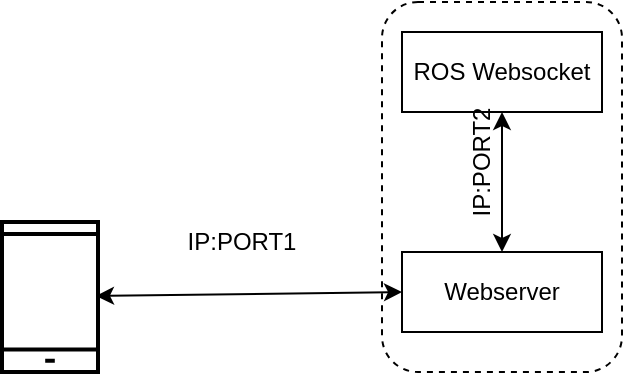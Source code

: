 <mxfile version="21.5.2" type="github">
  <diagram name="Page-1" id="uZXzhW1txjPgnwUSdVdT">
    <mxGraphModel dx="1434" dy="774" grid="1" gridSize="10" guides="1" tooltips="1" connect="1" arrows="1" fold="1" page="1" pageScale="1" pageWidth="827" pageHeight="1169" math="0" shadow="0">
      <root>
        <mxCell id="0" />
        <mxCell id="1" parent="0" />
        <mxCell id="9lWvFOYwPeDm9Kd6Usdu-2" value="" style="rounded=1;whiteSpace=wrap;html=1;strokeColor=default;fontFamily=Helvetica;fontSize=12;fontColor=default;fillColor=none;dashed=1;" vertex="1" parent="1">
          <mxGeometry x="360" y="135" width="120" height="185" as="geometry" />
        </mxCell>
        <mxCell id="9lWvFOYwPeDm9Kd6Usdu-4" value="" style="endArrow=classic;startArrow=classic;html=1;rounded=0;fontFamily=Helvetica;fontSize=12;fontColor=default;exitX=0.979;exitY=0.493;exitDx=0;exitDy=0;entryX=0;entryY=0.5;entryDx=0;entryDy=0;exitPerimeter=0;" edge="1" parent="1" source="9lWvFOYwPeDm9Kd6Usdu-6" target="9lWvFOYwPeDm9Kd6Usdu-10">
          <mxGeometry width="50" height="50" relative="1" as="geometry">
            <mxPoint x="218" y="267.95" as="sourcePoint" />
            <mxPoint x="357.04" y="267.0" as="targetPoint" />
          </mxGeometry>
        </mxCell>
        <mxCell id="9lWvFOYwPeDm9Kd6Usdu-5" value="ROS Websocket" style="rounded=0;whiteSpace=wrap;html=1;strokeColor=default;fontFamily=Helvetica;fontSize=12;fontColor=default;fillColor=none;" vertex="1" parent="1">
          <mxGeometry x="370" y="150" width="100" height="40" as="geometry" />
        </mxCell>
        <mxCell id="9lWvFOYwPeDm9Kd6Usdu-6" value="" style="html=1;verticalLabelPosition=bottom;align=center;labelBackgroundColor=#ffffff;verticalAlign=middle;strokeWidth=2;shadow=0;shape=mxgraph.ios7.icons.smartphone;rounded=1;fontFamily=Helvetica;fontSize=12;fillColor=none;strokeColor=default;" vertex="1" parent="1">
          <mxGeometry x="170" y="245" width="48" height="75" as="geometry" />
        </mxCell>
        <mxCell id="9lWvFOYwPeDm9Kd6Usdu-7" value="IP:PORT1" style="text;html=1;strokeColor=none;fillColor=none;align=center;verticalAlign=middle;whiteSpace=wrap;rounded=0;fontSize=12;fontFamily=Helvetica;fontColor=default;" vertex="1" parent="1">
          <mxGeometry x="260" y="240" width="60" height="30" as="geometry" />
        </mxCell>
        <mxCell id="9lWvFOYwPeDm9Kd6Usdu-9" value="IP:PORT2" style="text;html=1;strokeColor=none;fillColor=none;align=center;verticalAlign=middle;whiteSpace=wrap;rounded=0;fontSize=12;fontFamily=Helvetica;fontColor=default;rotation=-90;" vertex="1" parent="1">
          <mxGeometry x="380" y="200" width="60" height="30" as="geometry" />
        </mxCell>
        <mxCell id="9lWvFOYwPeDm9Kd6Usdu-10" value="Webserver" style="rounded=0;whiteSpace=wrap;html=1;strokeColor=default;fontFamily=Helvetica;fontSize=12;fontColor=default;fillColor=none;" vertex="1" parent="1">
          <mxGeometry x="370" y="260" width="100" height="40" as="geometry" />
        </mxCell>
        <mxCell id="9lWvFOYwPeDm9Kd6Usdu-11" value="" style="endArrow=classic;startArrow=classic;html=1;rounded=0;fontFamily=Helvetica;fontSize=12;fontColor=default;entryX=0.5;entryY=1;entryDx=0;entryDy=0;exitX=0.5;exitY=0;exitDx=0;exitDy=0;" edge="1" parent="1" source="9lWvFOYwPeDm9Kd6Usdu-10" target="9lWvFOYwPeDm9Kd6Usdu-5">
          <mxGeometry width="50" height="50" relative="1" as="geometry">
            <mxPoint x="390" y="430" as="sourcePoint" />
            <mxPoint x="440" y="380" as="targetPoint" />
          </mxGeometry>
        </mxCell>
      </root>
    </mxGraphModel>
  </diagram>
</mxfile>
